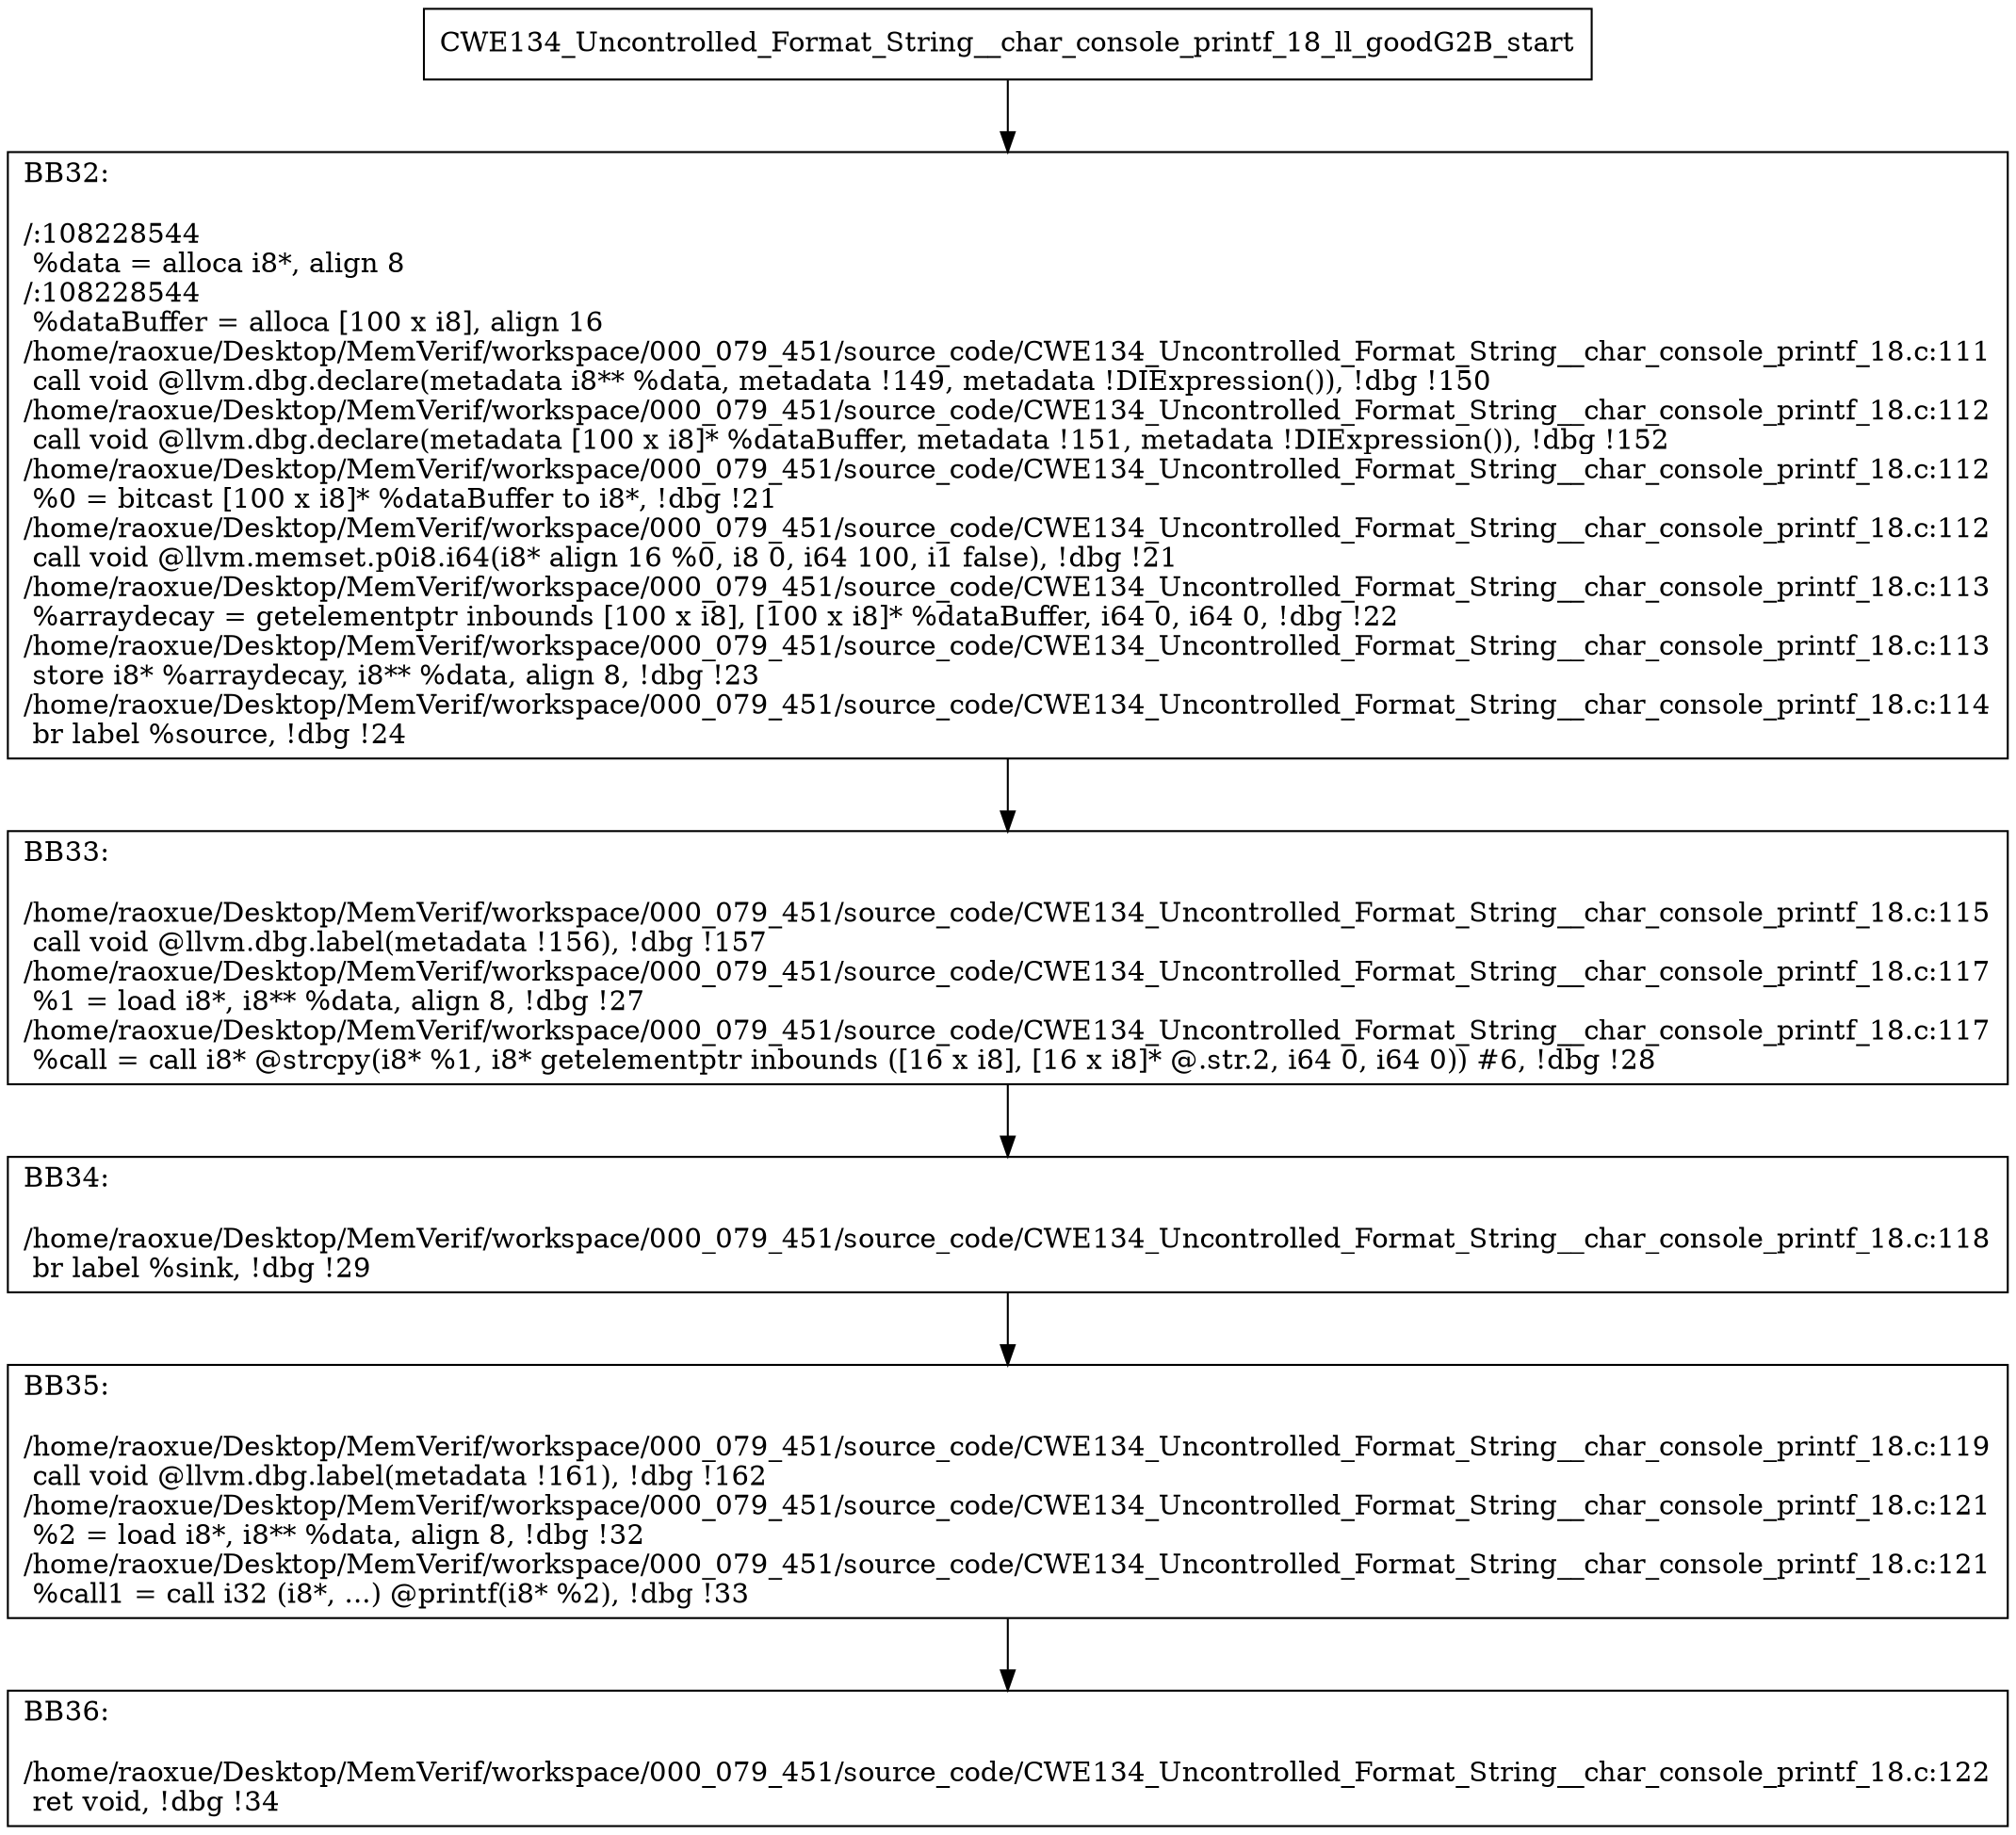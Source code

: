 digraph "CFG for'CWE134_Uncontrolled_Format_String__char_console_printf_18_ll_goodG2B' function" {
	BBCWE134_Uncontrolled_Format_String__char_console_printf_18_ll_goodG2B_start[shape=record,label="{CWE134_Uncontrolled_Format_String__char_console_printf_18_ll_goodG2B_start}"];
	BBCWE134_Uncontrolled_Format_String__char_console_printf_18_ll_goodG2B_start-> CWE134_Uncontrolled_Format_String__char_console_printf_18_ll_goodG2BBB32;
	CWE134_Uncontrolled_Format_String__char_console_printf_18_ll_goodG2BBB32 [shape=record, label="{BB32:\l\l/:108228544\l
  %data = alloca i8*, align 8\l
/:108228544\l
  %dataBuffer = alloca [100 x i8], align 16\l
/home/raoxue/Desktop/MemVerif/workspace/000_079_451/source_code/CWE134_Uncontrolled_Format_String__char_console_printf_18.c:111\l
  call void @llvm.dbg.declare(metadata i8** %data, metadata !149, metadata !DIExpression()), !dbg !150\l
/home/raoxue/Desktop/MemVerif/workspace/000_079_451/source_code/CWE134_Uncontrolled_Format_String__char_console_printf_18.c:112\l
  call void @llvm.dbg.declare(metadata [100 x i8]* %dataBuffer, metadata !151, metadata !DIExpression()), !dbg !152\l
/home/raoxue/Desktop/MemVerif/workspace/000_079_451/source_code/CWE134_Uncontrolled_Format_String__char_console_printf_18.c:112\l
  %0 = bitcast [100 x i8]* %dataBuffer to i8*, !dbg !21\l
/home/raoxue/Desktop/MemVerif/workspace/000_079_451/source_code/CWE134_Uncontrolled_Format_String__char_console_printf_18.c:112\l
  call void @llvm.memset.p0i8.i64(i8* align 16 %0, i8 0, i64 100, i1 false), !dbg !21\l
/home/raoxue/Desktop/MemVerif/workspace/000_079_451/source_code/CWE134_Uncontrolled_Format_String__char_console_printf_18.c:113\l
  %arraydecay = getelementptr inbounds [100 x i8], [100 x i8]* %dataBuffer, i64 0, i64 0, !dbg !22\l
/home/raoxue/Desktop/MemVerif/workspace/000_079_451/source_code/CWE134_Uncontrolled_Format_String__char_console_printf_18.c:113\l
  store i8* %arraydecay, i8** %data, align 8, !dbg !23\l
/home/raoxue/Desktop/MemVerif/workspace/000_079_451/source_code/CWE134_Uncontrolled_Format_String__char_console_printf_18.c:114\l
  br label %source, !dbg !24\l
}"];
	CWE134_Uncontrolled_Format_String__char_console_printf_18_ll_goodG2BBB32-> CWE134_Uncontrolled_Format_String__char_console_printf_18_ll_goodG2BBB33;
	CWE134_Uncontrolled_Format_String__char_console_printf_18_ll_goodG2BBB33 [shape=record, label="{BB33:\l\l/home/raoxue/Desktop/MemVerif/workspace/000_079_451/source_code/CWE134_Uncontrolled_Format_String__char_console_printf_18.c:115\l
  call void @llvm.dbg.label(metadata !156), !dbg !157\l
/home/raoxue/Desktop/MemVerif/workspace/000_079_451/source_code/CWE134_Uncontrolled_Format_String__char_console_printf_18.c:117\l
  %1 = load i8*, i8** %data, align 8, !dbg !27\l
/home/raoxue/Desktop/MemVerif/workspace/000_079_451/source_code/CWE134_Uncontrolled_Format_String__char_console_printf_18.c:117\l
  %call = call i8* @strcpy(i8* %1, i8* getelementptr inbounds ([16 x i8], [16 x i8]* @.str.2, i64 0, i64 0)) #6, !dbg !28\l
}"];
	CWE134_Uncontrolled_Format_String__char_console_printf_18_ll_goodG2BBB33-> CWE134_Uncontrolled_Format_String__char_console_printf_18_ll_goodG2BBB34;
	CWE134_Uncontrolled_Format_String__char_console_printf_18_ll_goodG2BBB34 [shape=record, label="{BB34:\l\l/home/raoxue/Desktop/MemVerif/workspace/000_079_451/source_code/CWE134_Uncontrolled_Format_String__char_console_printf_18.c:118\l
  br label %sink, !dbg !29\l
}"];
	CWE134_Uncontrolled_Format_String__char_console_printf_18_ll_goodG2BBB34-> CWE134_Uncontrolled_Format_String__char_console_printf_18_ll_goodG2BBB35;
	CWE134_Uncontrolled_Format_String__char_console_printf_18_ll_goodG2BBB35 [shape=record, label="{BB35:\l\l/home/raoxue/Desktop/MemVerif/workspace/000_079_451/source_code/CWE134_Uncontrolled_Format_String__char_console_printf_18.c:119\l
  call void @llvm.dbg.label(metadata !161), !dbg !162\l
/home/raoxue/Desktop/MemVerif/workspace/000_079_451/source_code/CWE134_Uncontrolled_Format_String__char_console_printf_18.c:121\l
  %2 = load i8*, i8** %data, align 8, !dbg !32\l
/home/raoxue/Desktop/MemVerif/workspace/000_079_451/source_code/CWE134_Uncontrolled_Format_String__char_console_printf_18.c:121\l
  %call1 = call i32 (i8*, ...) @printf(i8* %2), !dbg !33\l
}"];
	CWE134_Uncontrolled_Format_String__char_console_printf_18_ll_goodG2BBB35-> CWE134_Uncontrolled_Format_String__char_console_printf_18_ll_goodG2BBB36;
	CWE134_Uncontrolled_Format_String__char_console_printf_18_ll_goodG2BBB36 [shape=record, label="{BB36:\l\l/home/raoxue/Desktop/MemVerif/workspace/000_079_451/source_code/CWE134_Uncontrolled_Format_String__char_console_printf_18.c:122\l
  ret void, !dbg !34\l
}"];
}
